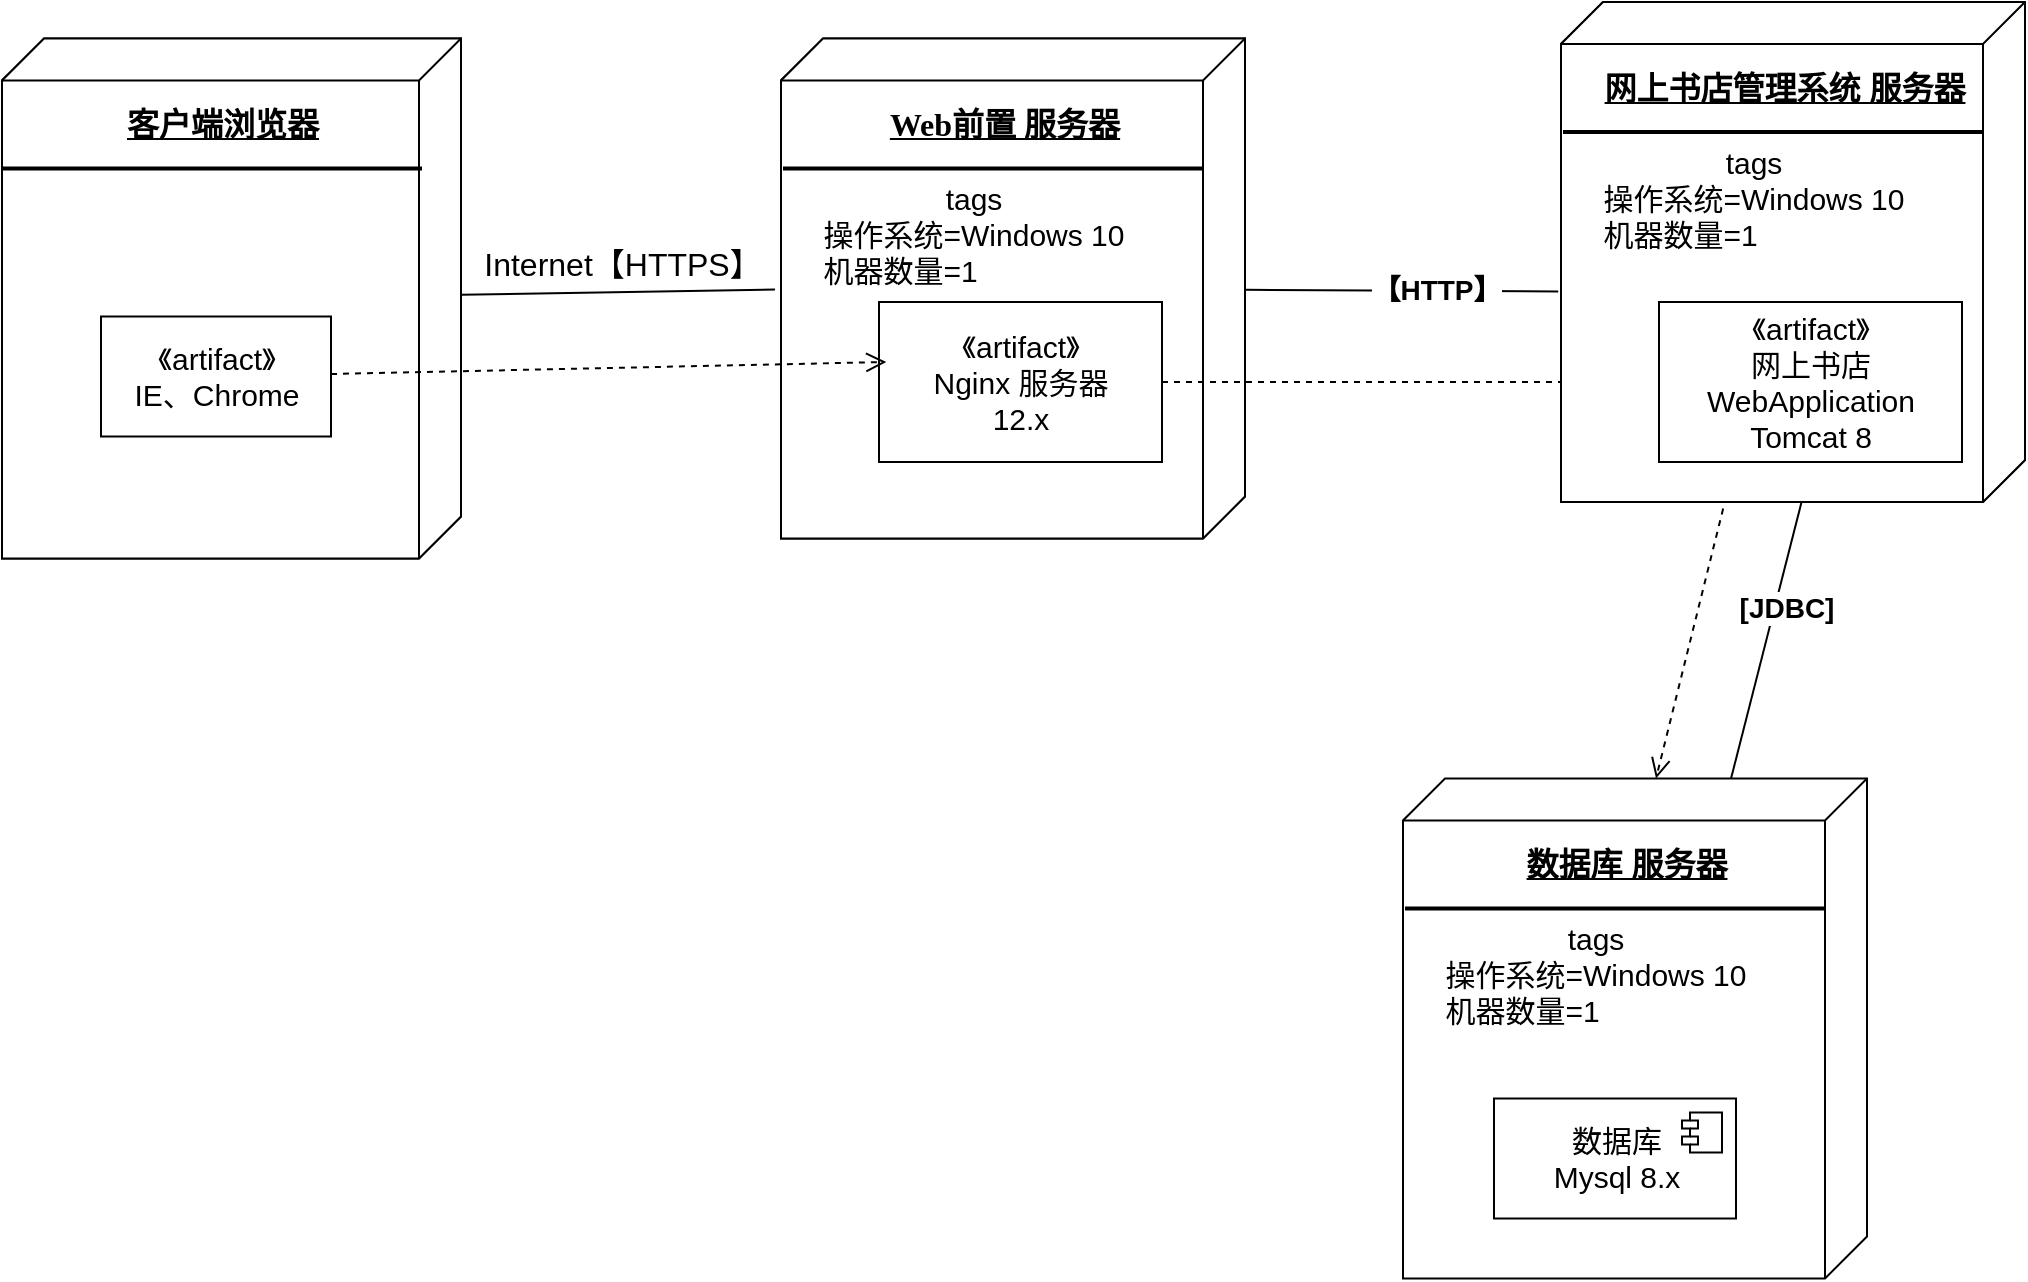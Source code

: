 <mxfile version="13.6.10" type="github"><diagram id="IkuaX3_I-29a18uPHAPK" name="第 1 页"><mxGraphModel dx="1886" dy="737" grid="1" gridSize="10" guides="1" tooltips="1" connect="1" arrows="1" fold="1" page="1" pageScale="1" pageWidth="3300" pageHeight="4681" math="0" shadow="0"><root><mxCell id="0"/><mxCell id="1" parent="0"/><mxCell id="sfGeJLLx4HL5E1qJFivj-1" value="&lt;font style=&quot;font-size: 16px&quot; face=&quot;宋体&quot;&gt;&lt;b&gt;&lt;br&gt;Web前置 服务器&lt;br&gt;&lt;/b&gt;&lt;/font&gt;" style="verticalAlign=top;align=center;spacingTop=8;spacingLeft=2;spacingRight=12;shape=cube;size=21;direction=south;fontStyle=4;html=1;rounded=1;fontSize=15;" vertex="1" parent="1"><mxGeometry x="409.5" y="2888.25" width="232" height="250" as="geometry"/></mxCell><mxCell id="sfGeJLLx4HL5E1qJFivj-2" value="&lt;font style=&quot;font-size: 16px&quot; face=&quot;宋体&quot;&gt;&lt;b&gt;&lt;br&gt;客户端浏览器&lt;/b&gt;&lt;/font&gt;" style="verticalAlign=top;align=center;spacingTop=8;spacingLeft=2;spacingRight=12;shape=cube;size=21;direction=south;fontStyle=4;html=1;rounded=1;fontSize=15;strokeColor=#000000;" vertex="1" parent="1"><mxGeometry x="20" y="2888.25" width="229.5" height="260" as="geometry"/></mxCell><mxCell id="sfGeJLLx4HL5E1qJFivj-3" style="edgeStyle=none;orthogonalLoop=1;jettySize=auto;html=1;entryX=0.502;entryY=1.013;entryDx=0;entryDy=0;entryPerimeter=0;endArrow=none;endSize=8;fontSize=15;endFill=0;" edge="1" parent="1" source="sfGeJLLx4HL5E1qJFivj-5" target="sfGeJLLx4HL5E1qJFivj-9"><mxGeometry relative="1" as="geometry"/></mxCell><mxCell id="sfGeJLLx4HL5E1qJFivj-4" value="&lt;font style=&quot;font-size: 16px&quot;&gt;Internet【HTTPS】&lt;/font&gt;" style="edgeLabel;html=1;align=center;verticalAlign=middle;resizable=0;points=[];fontSize=15;" vertex="1" connectable="0" parent="sfGeJLLx4HL5E1qJFivj-3"><mxGeometry x="-0.423" y="1" relative="1" as="geometry"><mxPoint x="34.81" y="-14.19" as="offset"/></mxGeometry></mxCell><mxCell id="sfGeJLLx4HL5E1qJFivj-5" value="&lt;font style=&quot;font-size: 16px&quot; face=&quot;宋体&quot;&gt;&lt;b&gt;&lt;br&gt;客户端浏览器&lt;/b&gt;&lt;/font&gt;" style="verticalAlign=top;align=center;spacingTop=8;spacingLeft=2;spacingRight=12;shape=cube;size=21;direction=south;fontStyle=4;html=1;rounded=1;fontSize=15;strokeColor=#000000;" vertex="1" parent="1"><mxGeometry x="20" y="2888.25" width="229.5" height="260" as="geometry"/></mxCell><mxCell id="sfGeJLLx4HL5E1qJFivj-6" value="《artifact》&lt;br&gt;IE、Chrome" style="html=1;rounded=0;fontSize=15;" vertex="1" parent="1"><mxGeometry x="69.5" y="3027.25" width="115" height="60" as="geometry"/></mxCell><mxCell id="sfGeJLLx4HL5E1qJFivj-7" style="edgeStyle=none;orthogonalLoop=1;jettySize=auto;html=1;entryX=0.579;entryY=1.006;entryDx=0;entryDy=0;entryPerimeter=0;endArrow=none;endSize=8;fontSize=15;endFill=0;" edge="1" parent="1" source="sfGeJLLx4HL5E1qJFivj-9" target="sfGeJLLx4HL5E1qJFivj-20"><mxGeometry relative="1" as="geometry"/></mxCell><mxCell id="sfGeJLLx4HL5E1qJFivj-29" value="【HTTP】" style="edgeLabel;html=1;align=center;verticalAlign=middle;resizable=0;points=[];fontSize=14;fontStyle=1" vertex="1" connectable="0" parent="sfGeJLLx4HL5E1qJFivj-7"><mxGeometry x="0.222" y="-4" relative="1" as="geometry"><mxPoint y="-5.16" as="offset"/></mxGeometry></mxCell><mxCell id="sfGeJLLx4HL5E1qJFivj-9" value="&lt;font style=&quot;font-size: 16px&quot; face=&quot;宋体&quot;&gt;&lt;b&gt;&lt;br&gt;Web前置 服务器&lt;br&gt;&lt;/b&gt;&lt;/font&gt;" style="verticalAlign=top;align=center;spacingTop=8;spacingLeft=2;spacingRight=12;shape=cube;size=21;direction=south;fontStyle=4;html=1;rounded=1;fontSize=15;" vertex="1" parent="1"><mxGeometry x="409.5" y="2888.25" width="232" height="250" as="geometry"/></mxCell><mxCell id="sfGeJLLx4HL5E1qJFivj-10" value="《artifact》&lt;br&gt;Nginx 服务器&lt;br&gt;12.x" style="html=1;rounded=0;fontSize=15;" vertex="1" parent="1"><mxGeometry x="458.5" y="3020" width="141.5" height="80" as="geometry"/></mxCell><mxCell id="sfGeJLLx4HL5E1qJFivj-11" style="edgeStyle=none;orthogonalLoop=1;jettySize=auto;html=1;endArrow=none;endFill=0;endSize=8;fontSize=15;exitX=0.998;exitY=0.481;exitDx=0;exitDy=0;exitPerimeter=0;entryX=0.08;entryY=0.315;entryDx=0;entryDy=0;entryPerimeter=0;" edge="1" parent="1" source="sfGeJLLx4HL5E1qJFivj-20" target="sfGeJLLx4HL5E1qJFivj-24"><mxGeometry relative="1" as="geometry"><mxPoint x="897.89" y="3248.25" as="targetPoint"/></mxGeometry></mxCell><mxCell id="sfGeJLLx4HL5E1qJFivj-30" value="[JDBC]" style="edgeLabel;html=1;align=center;verticalAlign=middle;resizable=0;points=[];fontSize=14;fontStyle=1" vertex="1" connectable="0" parent="sfGeJLLx4HL5E1qJFivj-11"><mxGeometry x="-0.34" y="2" relative="1" as="geometry"><mxPoint x="3.07" as="offset"/></mxGeometry></mxCell><mxCell id="sfGeJLLx4HL5E1qJFivj-13" style="edgeStyle=none;orthogonalLoop=1;jettySize=auto;html=1;entryX=0.647;entryY=0.773;entryDx=0;entryDy=0;entryPerimeter=0;endArrow=open;endFill=0;endSize=8;fontSize=15;dashed=1;" edge="1" parent="1" source="sfGeJLLx4HL5E1qJFivj-6" target="sfGeJLLx4HL5E1qJFivj-9"><mxGeometry relative="1" as="geometry"/></mxCell><mxCell id="sfGeJLLx4HL5E1qJFivj-14" style="orthogonalLoop=1;jettySize=auto;html=1;entryX=0;entryY=0.5;entryDx=0;entryDy=0;endArrow=open;endFill=0;endSize=8;fontSize=15;dashed=1;exitX=1;exitY=0.5;exitDx=0;exitDy=0;" edge="1" parent="1" source="sfGeJLLx4HL5E1qJFivj-10" target="sfGeJLLx4HL5E1qJFivj-21"><mxGeometry relative="1" as="geometry"><mxPoint x="194.5" y="3008.248" as="sourcePoint"/><mxPoint x="469.44" y="3008.24" as="targetPoint"/></mxGeometry></mxCell><mxCell id="sfGeJLLx4HL5E1qJFivj-15" style="orthogonalLoop=1;jettySize=auto;html=1;endArrow=open;endFill=0;endSize=8;fontSize=15;dashed=1;exitX=0.25;exitY=1;exitDx=0;exitDy=0;entryX=0;entryY=0;entryDx=0;entryDy=105.5;entryPerimeter=0;" edge="1" parent="1" source="sfGeJLLx4HL5E1qJFivj-21" target="sfGeJLLx4HL5E1qJFivj-24"><mxGeometry relative="1" as="geometry"><mxPoint x="491.75" y="3229.25" as="sourcePoint"/><mxPoint x="727.25" y="3228.25" as="targetPoint"/></mxGeometry></mxCell><mxCell id="sfGeJLLx4HL5E1qJFivj-16" value="" style="line;strokeWidth=2;html=1;rounded=0;fontSize=15;" vertex="1" parent="1"><mxGeometry x="20" y="2948.25" width="210" height="10" as="geometry"/></mxCell><mxCell id="sfGeJLLx4HL5E1qJFivj-17" value="" style="line;strokeWidth=2;html=1;rounded=0;fontSize=15;" vertex="1" parent="1"><mxGeometry x="410.5" y="2948.25" width="210" height="10" as="geometry"/></mxCell><mxCell id="sfGeJLLx4HL5E1qJFivj-18" value="tags&lt;br&gt;&lt;div style=&quot;text-align: left&quot;&gt;&lt;span&gt;操作系统=Windows 10&lt;/span&gt;&lt;/div&gt;&lt;div style=&quot;text-align: left&quot;&gt;&lt;span&gt;机器数量=1&lt;/span&gt;&lt;/div&gt;" style="text;html=1;strokeColor=none;fillColor=none;align=center;verticalAlign=middle;whiteSpace=wrap;rounded=0;fontSize=15;" vertex="1" parent="1"><mxGeometry x="410.5" y="2958.25" width="190" height="55" as="geometry"/></mxCell><mxCell id="sfGeJLLx4HL5E1qJFivj-19" value="&lt;font style=&quot;font-size: 16px&quot; face=&quot;宋体&quot;&gt;&lt;b&gt;&lt;br&gt;Web前置 服务器&lt;br&gt;&lt;/b&gt;&lt;/font&gt;" style="verticalAlign=top;align=center;spacingTop=8;spacingLeft=2;spacingRight=12;shape=cube;size=21;direction=south;fontStyle=4;html=1;rounded=1;fontSize=15;" vertex="1" parent="1"><mxGeometry x="799.5" y="2870" width="232" height="250" as="geometry"/></mxCell><mxCell id="sfGeJLLx4HL5E1qJFivj-20" value="&lt;b style=&quot;font-size: 16px&quot;&gt;&lt;br&gt;网上书店管理系统 服务器&lt;/b&gt;&lt;font style=&quot;font-size: 16px&quot; face=&quot;宋体&quot;&gt;&lt;b&gt;&lt;br&gt;&lt;/b&gt;&lt;/font&gt;" style="verticalAlign=top;align=center;spacingTop=8;spacingLeft=2;spacingRight=12;shape=cube;size=21;direction=south;fontStyle=4;html=1;rounded=1;fontSize=15;" vertex="1" parent="1"><mxGeometry x="799.5" y="2870" width="232" height="250" as="geometry"/></mxCell><mxCell id="sfGeJLLx4HL5E1qJFivj-21" value="《artifact》&lt;br&gt;网上书店&lt;br&gt;WebApplication&lt;br&gt;Tomcat 8" style="html=1;rounded=0;fontSize=15;" vertex="1" parent="1"><mxGeometry x="848.5" y="3020" width="151.5" height="80" as="geometry"/></mxCell><mxCell id="sfGeJLLx4HL5E1qJFivj-22" value="" style="line;strokeWidth=2;html=1;rounded=0;fontSize=15;" vertex="1" parent="1"><mxGeometry x="800.5" y="2930" width="210" height="10" as="geometry"/></mxCell><mxCell id="sfGeJLLx4HL5E1qJFivj-23" value="tags&lt;br&gt;&lt;div style=&quot;text-align: left&quot;&gt;&lt;span&gt;操作系统=Windows 10&lt;/span&gt;&lt;/div&gt;&lt;div style=&quot;text-align: left&quot;&gt;&lt;span&gt;机器数量=1&lt;/span&gt;&lt;/div&gt;" style="text;html=1;strokeColor=none;fillColor=none;align=center;verticalAlign=middle;whiteSpace=wrap;rounded=0;fontSize=15;" vertex="1" parent="1"><mxGeometry x="800.5" y="2940" width="190" height="55" as="geometry"/></mxCell><mxCell id="sfGeJLLx4HL5E1qJFivj-24" value="&lt;b style=&quot;font-size: 16px&quot;&gt;&lt;br&gt;数据库 服务器&lt;/b&gt;&lt;font style=&quot;font-size: 16px&quot; face=&quot;宋体&quot;&gt;&lt;b&gt;&lt;br&gt;&lt;/b&gt;&lt;/font&gt;" style="verticalAlign=top;align=center;spacingTop=8;spacingLeft=2;spacingRight=12;shape=cube;size=21;direction=south;fontStyle=4;html=1;rounded=1;fontSize=15;" vertex="1" parent="1"><mxGeometry x="720.5" y="3258.25" width="232" height="250" as="geometry"/></mxCell><mxCell id="sfGeJLLx4HL5E1qJFivj-25" value="" style="line;strokeWidth=2;html=1;rounded=0;fontSize=15;" vertex="1" parent="1"><mxGeometry x="721.5" y="3318.25" width="210" height="10" as="geometry"/></mxCell><mxCell id="sfGeJLLx4HL5E1qJFivj-26" value="tags&lt;br&gt;&lt;div style=&quot;text-align: left&quot;&gt;&lt;span&gt;操作系统=Windows 10&lt;/span&gt;&lt;/div&gt;&lt;div style=&quot;text-align: left&quot;&gt;&lt;span&gt;机器数量=1&lt;/span&gt;&lt;/div&gt;" style="text;html=1;strokeColor=none;fillColor=none;align=center;verticalAlign=middle;whiteSpace=wrap;rounded=0;fontSize=15;" vertex="1" parent="1"><mxGeometry x="721.5" y="3328.25" width="190" height="55" as="geometry"/></mxCell><mxCell id="sfGeJLLx4HL5E1qJFivj-27" value="数据库&lt;br&gt;Mysql 8.x" style="html=1;dropTarget=0;rounded=0;fontSize=15;" vertex="1" parent="1"><mxGeometry x="766" y="3418.25" width="121" height="60" as="geometry"/></mxCell><mxCell id="sfGeJLLx4HL5E1qJFivj-28" value="" style="shape=component;jettyWidth=8;jettyHeight=4;" vertex="1" parent="sfGeJLLx4HL5E1qJFivj-27"><mxGeometry x="1" width="20" height="20" relative="1" as="geometry"><mxPoint x="-27" y="7" as="offset"/></mxGeometry></mxCell></root></mxGraphModel></diagram></mxfile>